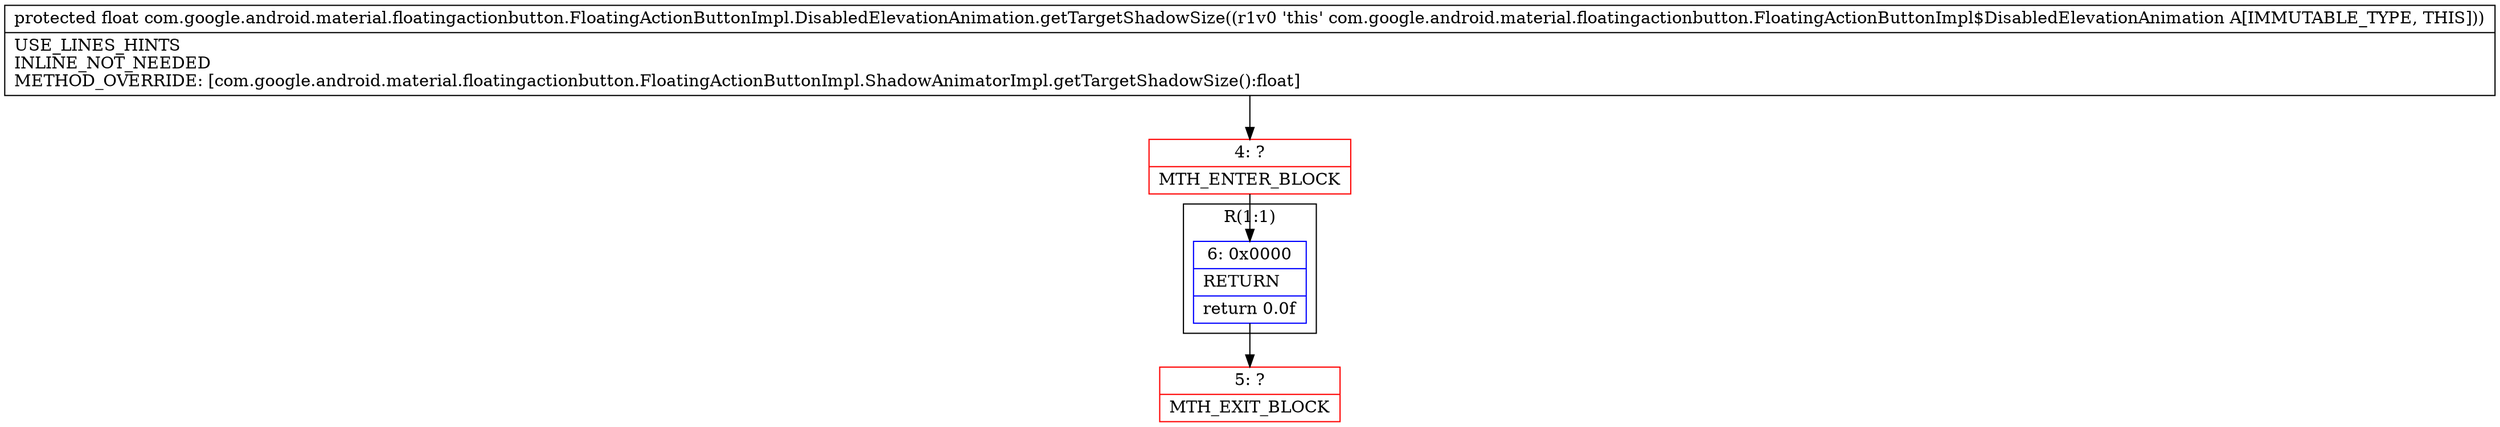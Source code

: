 digraph "CFG forcom.google.android.material.floatingactionbutton.FloatingActionButtonImpl.DisabledElevationAnimation.getTargetShadowSize()F" {
subgraph cluster_Region_898404520 {
label = "R(1:1)";
node [shape=record,color=blue];
Node_6 [shape=record,label="{6\:\ 0x0000|RETURN\l|return 0.0f\l}"];
}
Node_4 [shape=record,color=red,label="{4\:\ ?|MTH_ENTER_BLOCK\l}"];
Node_5 [shape=record,color=red,label="{5\:\ ?|MTH_EXIT_BLOCK\l}"];
MethodNode[shape=record,label="{protected float com.google.android.material.floatingactionbutton.FloatingActionButtonImpl.DisabledElevationAnimation.getTargetShadowSize((r1v0 'this' com.google.android.material.floatingactionbutton.FloatingActionButtonImpl$DisabledElevationAnimation A[IMMUTABLE_TYPE, THIS]))  | USE_LINES_HINTS\lINLINE_NOT_NEEDED\lMETHOD_OVERRIDE: [com.google.android.material.floatingactionbutton.FloatingActionButtonImpl.ShadowAnimatorImpl.getTargetShadowSize():float]\l}"];
MethodNode -> Node_4;Node_6 -> Node_5;
Node_4 -> Node_6;
}

